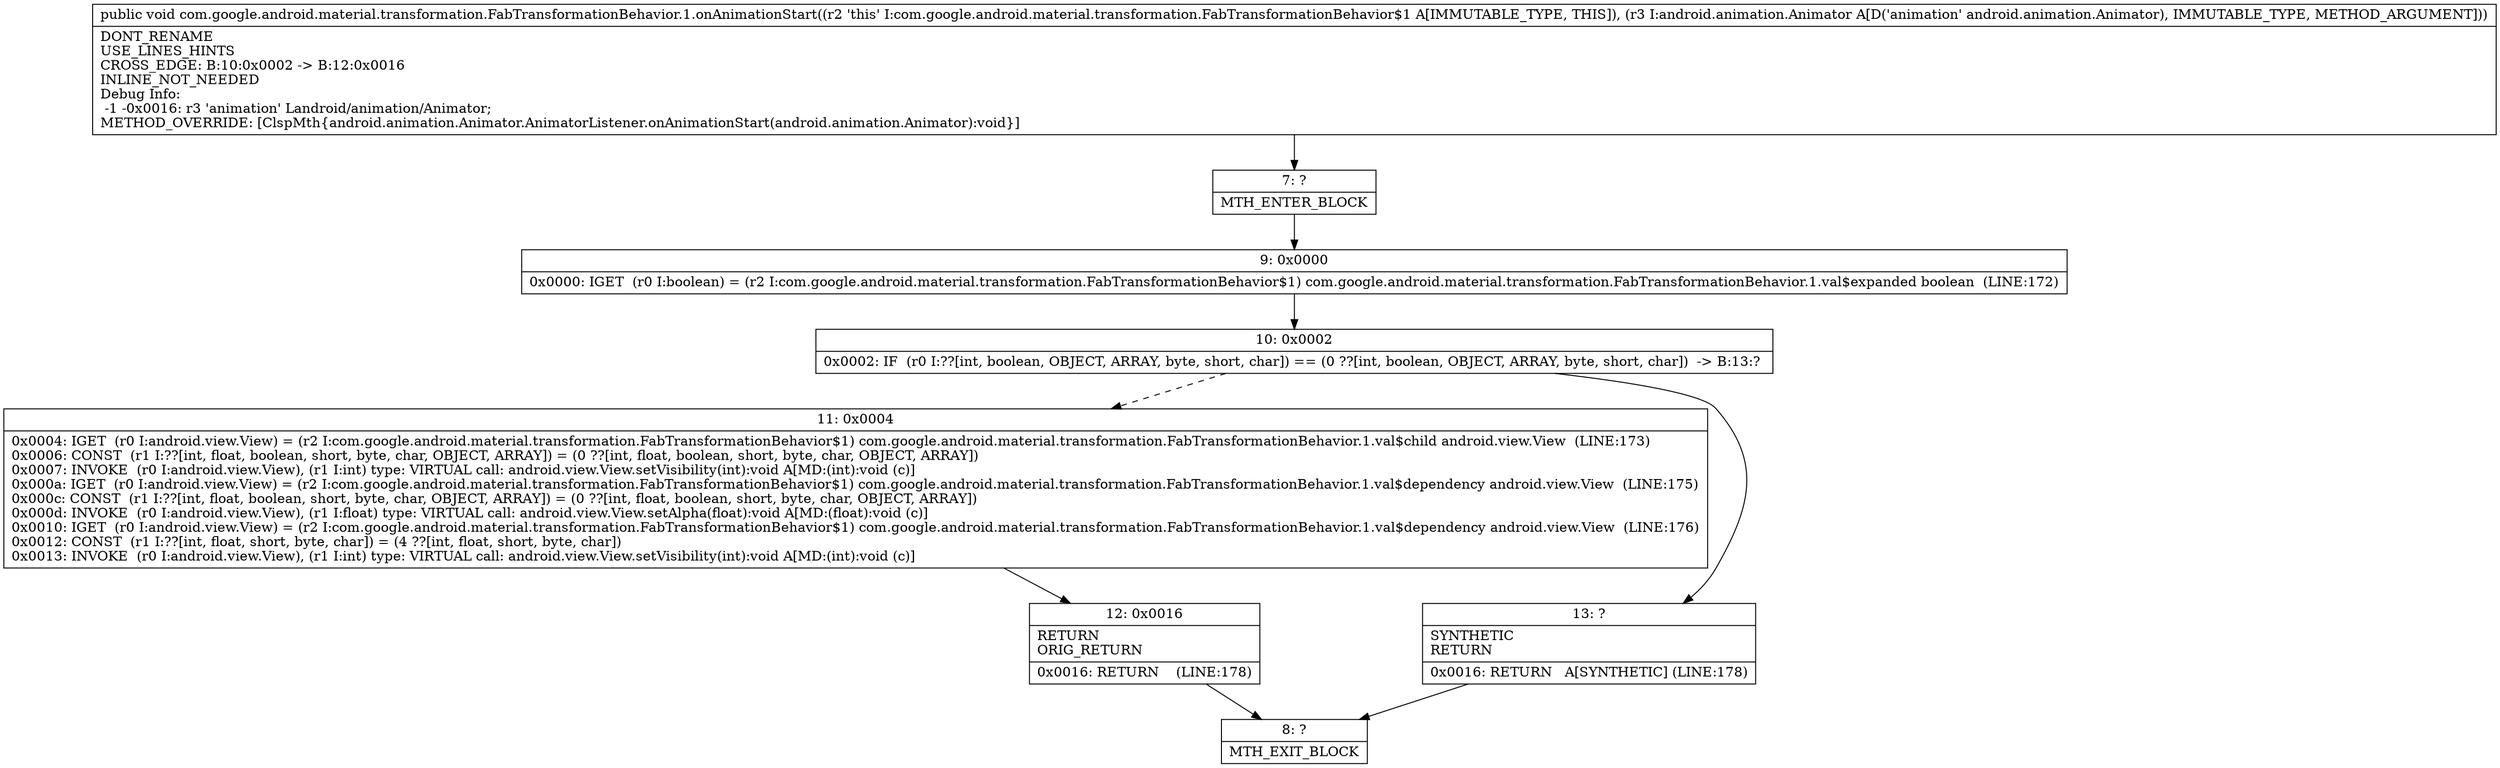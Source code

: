 digraph "CFG forcom.google.android.material.transformation.FabTransformationBehavior.1.onAnimationStart(Landroid\/animation\/Animator;)V" {
Node_7 [shape=record,label="{7\:\ ?|MTH_ENTER_BLOCK\l}"];
Node_9 [shape=record,label="{9\:\ 0x0000|0x0000: IGET  (r0 I:boolean) = (r2 I:com.google.android.material.transformation.FabTransformationBehavior$1) com.google.android.material.transformation.FabTransformationBehavior.1.val$expanded boolean  (LINE:172)\l}"];
Node_10 [shape=record,label="{10\:\ 0x0002|0x0002: IF  (r0 I:??[int, boolean, OBJECT, ARRAY, byte, short, char]) == (0 ??[int, boolean, OBJECT, ARRAY, byte, short, char])  \-\> B:13:? \l}"];
Node_11 [shape=record,label="{11\:\ 0x0004|0x0004: IGET  (r0 I:android.view.View) = (r2 I:com.google.android.material.transformation.FabTransformationBehavior$1) com.google.android.material.transformation.FabTransformationBehavior.1.val$child android.view.View  (LINE:173)\l0x0006: CONST  (r1 I:??[int, float, boolean, short, byte, char, OBJECT, ARRAY]) = (0 ??[int, float, boolean, short, byte, char, OBJECT, ARRAY]) \l0x0007: INVOKE  (r0 I:android.view.View), (r1 I:int) type: VIRTUAL call: android.view.View.setVisibility(int):void A[MD:(int):void (c)]\l0x000a: IGET  (r0 I:android.view.View) = (r2 I:com.google.android.material.transformation.FabTransformationBehavior$1) com.google.android.material.transformation.FabTransformationBehavior.1.val$dependency android.view.View  (LINE:175)\l0x000c: CONST  (r1 I:??[int, float, boolean, short, byte, char, OBJECT, ARRAY]) = (0 ??[int, float, boolean, short, byte, char, OBJECT, ARRAY]) \l0x000d: INVOKE  (r0 I:android.view.View), (r1 I:float) type: VIRTUAL call: android.view.View.setAlpha(float):void A[MD:(float):void (c)]\l0x0010: IGET  (r0 I:android.view.View) = (r2 I:com.google.android.material.transformation.FabTransformationBehavior$1) com.google.android.material.transformation.FabTransformationBehavior.1.val$dependency android.view.View  (LINE:176)\l0x0012: CONST  (r1 I:??[int, float, short, byte, char]) = (4 ??[int, float, short, byte, char]) \l0x0013: INVOKE  (r0 I:android.view.View), (r1 I:int) type: VIRTUAL call: android.view.View.setVisibility(int):void A[MD:(int):void (c)]\l}"];
Node_12 [shape=record,label="{12\:\ 0x0016|RETURN\lORIG_RETURN\l|0x0016: RETURN    (LINE:178)\l}"];
Node_8 [shape=record,label="{8\:\ ?|MTH_EXIT_BLOCK\l}"];
Node_13 [shape=record,label="{13\:\ ?|SYNTHETIC\lRETURN\l|0x0016: RETURN   A[SYNTHETIC] (LINE:178)\l}"];
MethodNode[shape=record,label="{public void com.google.android.material.transformation.FabTransformationBehavior.1.onAnimationStart((r2 'this' I:com.google.android.material.transformation.FabTransformationBehavior$1 A[IMMUTABLE_TYPE, THIS]), (r3 I:android.animation.Animator A[D('animation' android.animation.Animator), IMMUTABLE_TYPE, METHOD_ARGUMENT]))  | DONT_RENAME\lUSE_LINES_HINTS\lCROSS_EDGE: B:10:0x0002 \-\> B:12:0x0016\lINLINE_NOT_NEEDED\lDebug Info:\l  \-1 \-0x0016: r3 'animation' Landroid\/animation\/Animator;\lMETHOD_OVERRIDE: [ClspMth\{android.animation.Animator.AnimatorListener.onAnimationStart(android.animation.Animator):void\}]\l}"];
MethodNode -> Node_7;Node_7 -> Node_9;
Node_9 -> Node_10;
Node_10 -> Node_11[style=dashed];
Node_10 -> Node_13;
Node_11 -> Node_12;
Node_12 -> Node_8;
Node_13 -> Node_8;
}

